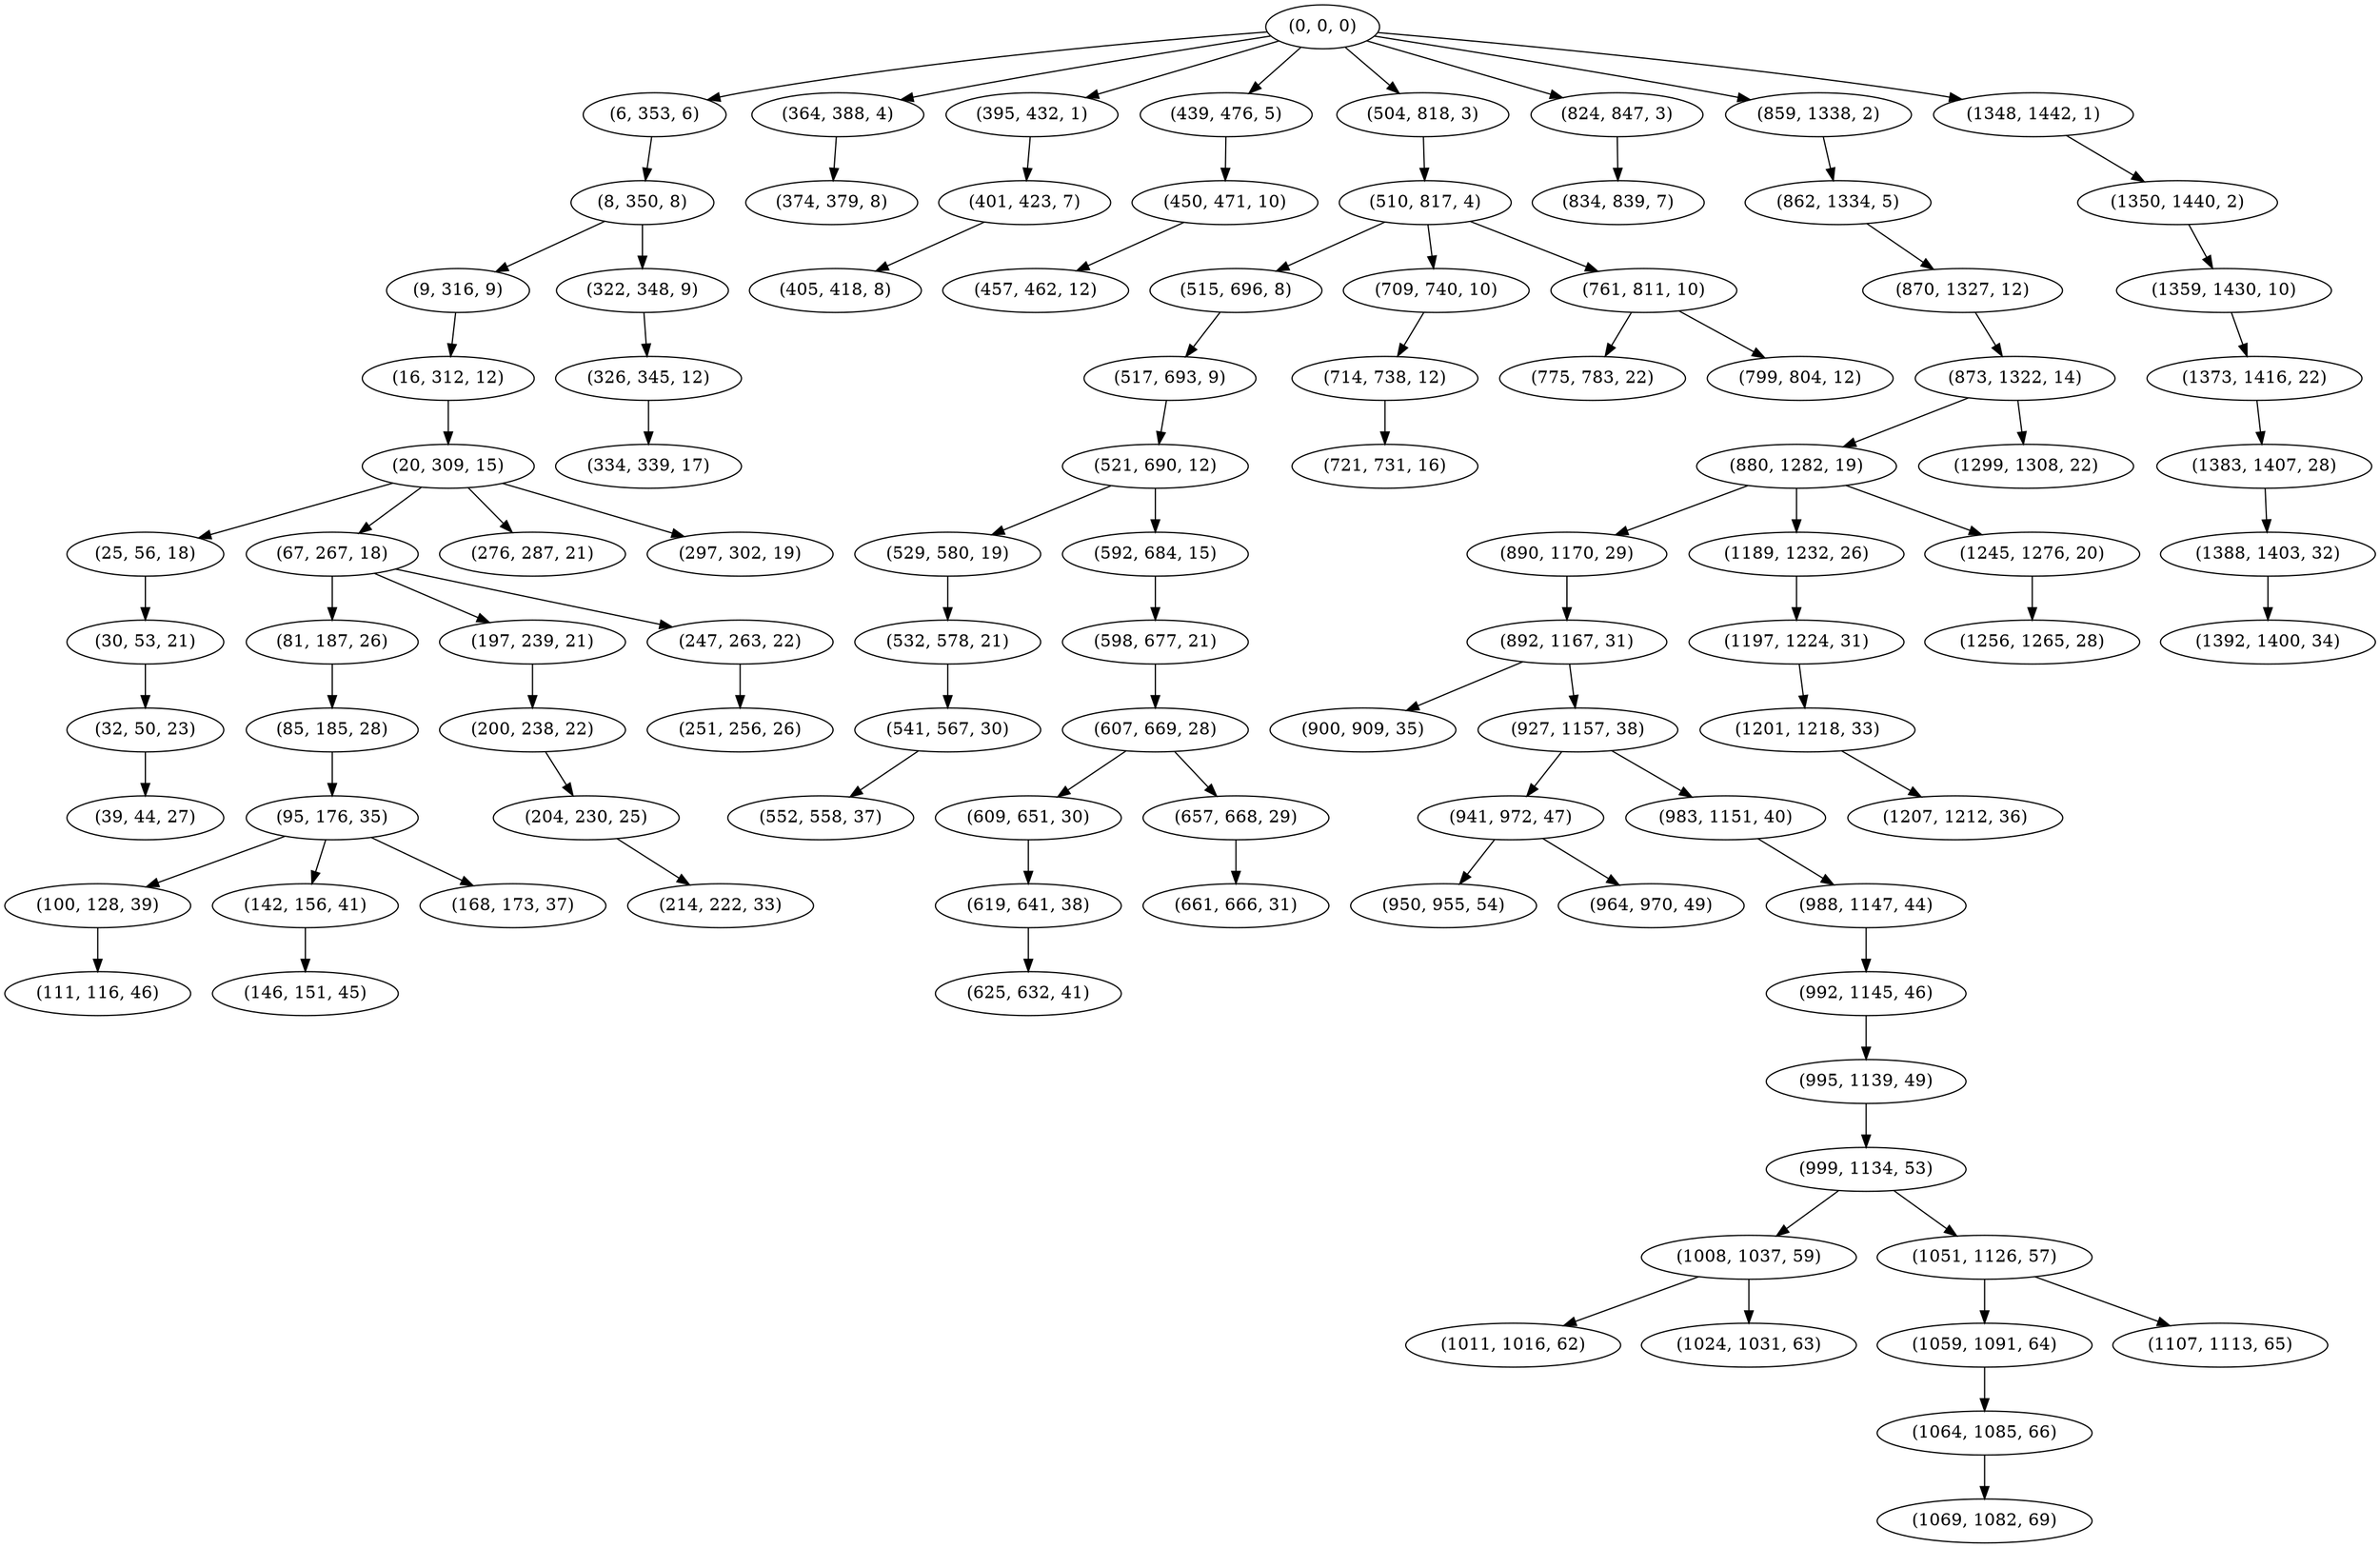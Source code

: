 digraph tree {
    "(0, 0, 0)";
    "(6, 353, 6)";
    "(8, 350, 8)";
    "(9, 316, 9)";
    "(16, 312, 12)";
    "(20, 309, 15)";
    "(25, 56, 18)";
    "(30, 53, 21)";
    "(32, 50, 23)";
    "(39, 44, 27)";
    "(67, 267, 18)";
    "(81, 187, 26)";
    "(85, 185, 28)";
    "(95, 176, 35)";
    "(100, 128, 39)";
    "(111, 116, 46)";
    "(142, 156, 41)";
    "(146, 151, 45)";
    "(168, 173, 37)";
    "(197, 239, 21)";
    "(200, 238, 22)";
    "(204, 230, 25)";
    "(214, 222, 33)";
    "(247, 263, 22)";
    "(251, 256, 26)";
    "(276, 287, 21)";
    "(297, 302, 19)";
    "(322, 348, 9)";
    "(326, 345, 12)";
    "(334, 339, 17)";
    "(364, 388, 4)";
    "(374, 379, 8)";
    "(395, 432, 1)";
    "(401, 423, 7)";
    "(405, 418, 8)";
    "(439, 476, 5)";
    "(450, 471, 10)";
    "(457, 462, 12)";
    "(504, 818, 3)";
    "(510, 817, 4)";
    "(515, 696, 8)";
    "(517, 693, 9)";
    "(521, 690, 12)";
    "(529, 580, 19)";
    "(532, 578, 21)";
    "(541, 567, 30)";
    "(552, 558, 37)";
    "(592, 684, 15)";
    "(598, 677, 21)";
    "(607, 669, 28)";
    "(609, 651, 30)";
    "(619, 641, 38)";
    "(625, 632, 41)";
    "(657, 668, 29)";
    "(661, 666, 31)";
    "(709, 740, 10)";
    "(714, 738, 12)";
    "(721, 731, 16)";
    "(761, 811, 10)";
    "(775, 783, 22)";
    "(799, 804, 12)";
    "(824, 847, 3)";
    "(834, 839, 7)";
    "(859, 1338, 2)";
    "(862, 1334, 5)";
    "(870, 1327, 12)";
    "(873, 1322, 14)";
    "(880, 1282, 19)";
    "(890, 1170, 29)";
    "(892, 1167, 31)";
    "(900, 909, 35)";
    "(927, 1157, 38)";
    "(941, 972, 47)";
    "(950, 955, 54)";
    "(964, 970, 49)";
    "(983, 1151, 40)";
    "(988, 1147, 44)";
    "(992, 1145, 46)";
    "(995, 1139, 49)";
    "(999, 1134, 53)";
    "(1008, 1037, 59)";
    "(1011, 1016, 62)";
    "(1024, 1031, 63)";
    "(1051, 1126, 57)";
    "(1059, 1091, 64)";
    "(1064, 1085, 66)";
    "(1069, 1082, 69)";
    "(1107, 1113, 65)";
    "(1189, 1232, 26)";
    "(1197, 1224, 31)";
    "(1201, 1218, 33)";
    "(1207, 1212, 36)";
    "(1245, 1276, 20)";
    "(1256, 1265, 28)";
    "(1299, 1308, 22)";
    "(1348, 1442, 1)";
    "(1350, 1440, 2)";
    "(1359, 1430, 10)";
    "(1373, 1416, 22)";
    "(1383, 1407, 28)";
    "(1388, 1403, 32)";
    "(1392, 1400, 34)";
    "(0, 0, 0)" -> "(6, 353, 6)";
    "(0, 0, 0)" -> "(364, 388, 4)";
    "(0, 0, 0)" -> "(395, 432, 1)";
    "(0, 0, 0)" -> "(439, 476, 5)";
    "(0, 0, 0)" -> "(504, 818, 3)";
    "(0, 0, 0)" -> "(824, 847, 3)";
    "(0, 0, 0)" -> "(859, 1338, 2)";
    "(0, 0, 0)" -> "(1348, 1442, 1)";
    "(6, 353, 6)" -> "(8, 350, 8)";
    "(8, 350, 8)" -> "(9, 316, 9)";
    "(8, 350, 8)" -> "(322, 348, 9)";
    "(9, 316, 9)" -> "(16, 312, 12)";
    "(16, 312, 12)" -> "(20, 309, 15)";
    "(20, 309, 15)" -> "(25, 56, 18)";
    "(20, 309, 15)" -> "(67, 267, 18)";
    "(20, 309, 15)" -> "(276, 287, 21)";
    "(20, 309, 15)" -> "(297, 302, 19)";
    "(25, 56, 18)" -> "(30, 53, 21)";
    "(30, 53, 21)" -> "(32, 50, 23)";
    "(32, 50, 23)" -> "(39, 44, 27)";
    "(67, 267, 18)" -> "(81, 187, 26)";
    "(67, 267, 18)" -> "(197, 239, 21)";
    "(67, 267, 18)" -> "(247, 263, 22)";
    "(81, 187, 26)" -> "(85, 185, 28)";
    "(85, 185, 28)" -> "(95, 176, 35)";
    "(95, 176, 35)" -> "(100, 128, 39)";
    "(95, 176, 35)" -> "(142, 156, 41)";
    "(95, 176, 35)" -> "(168, 173, 37)";
    "(100, 128, 39)" -> "(111, 116, 46)";
    "(142, 156, 41)" -> "(146, 151, 45)";
    "(197, 239, 21)" -> "(200, 238, 22)";
    "(200, 238, 22)" -> "(204, 230, 25)";
    "(204, 230, 25)" -> "(214, 222, 33)";
    "(247, 263, 22)" -> "(251, 256, 26)";
    "(322, 348, 9)" -> "(326, 345, 12)";
    "(326, 345, 12)" -> "(334, 339, 17)";
    "(364, 388, 4)" -> "(374, 379, 8)";
    "(395, 432, 1)" -> "(401, 423, 7)";
    "(401, 423, 7)" -> "(405, 418, 8)";
    "(439, 476, 5)" -> "(450, 471, 10)";
    "(450, 471, 10)" -> "(457, 462, 12)";
    "(504, 818, 3)" -> "(510, 817, 4)";
    "(510, 817, 4)" -> "(515, 696, 8)";
    "(510, 817, 4)" -> "(709, 740, 10)";
    "(510, 817, 4)" -> "(761, 811, 10)";
    "(515, 696, 8)" -> "(517, 693, 9)";
    "(517, 693, 9)" -> "(521, 690, 12)";
    "(521, 690, 12)" -> "(529, 580, 19)";
    "(521, 690, 12)" -> "(592, 684, 15)";
    "(529, 580, 19)" -> "(532, 578, 21)";
    "(532, 578, 21)" -> "(541, 567, 30)";
    "(541, 567, 30)" -> "(552, 558, 37)";
    "(592, 684, 15)" -> "(598, 677, 21)";
    "(598, 677, 21)" -> "(607, 669, 28)";
    "(607, 669, 28)" -> "(609, 651, 30)";
    "(607, 669, 28)" -> "(657, 668, 29)";
    "(609, 651, 30)" -> "(619, 641, 38)";
    "(619, 641, 38)" -> "(625, 632, 41)";
    "(657, 668, 29)" -> "(661, 666, 31)";
    "(709, 740, 10)" -> "(714, 738, 12)";
    "(714, 738, 12)" -> "(721, 731, 16)";
    "(761, 811, 10)" -> "(775, 783, 22)";
    "(761, 811, 10)" -> "(799, 804, 12)";
    "(824, 847, 3)" -> "(834, 839, 7)";
    "(859, 1338, 2)" -> "(862, 1334, 5)";
    "(862, 1334, 5)" -> "(870, 1327, 12)";
    "(870, 1327, 12)" -> "(873, 1322, 14)";
    "(873, 1322, 14)" -> "(880, 1282, 19)";
    "(873, 1322, 14)" -> "(1299, 1308, 22)";
    "(880, 1282, 19)" -> "(890, 1170, 29)";
    "(880, 1282, 19)" -> "(1189, 1232, 26)";
    "(880, 1282, 19)" -> "(1245, 1276, 20)";
    "(890, 1170, 29)" -> "(892, 1167, 31)";
    "(892, 1167, 31)" -> "(900, 909, 35)";
    "(892, 1167, 31)" -> "(927, 1157, 38)";
    "(927, 1157, 38)" -> "(941, 972, 47)";
    "(927, 1157, 38)" -> "(983, 1151, 40)";
    "(941, 972, 47)" -> "(950, 955, 54)";
    "(941, 972, 47)" -> "(964, 970, 49)";
    "(983, 1151, 40)" -> "(988, 1147, 44)";
    "(988, 1147, 44)" -> "(992, 1145, 46)";
    "(992, 1145, 46)" -> "(995, 1139, 49)";
    "(995, 1139, 49)" -> "(999, 1134, 53)";
    "(999, 1134, 53)" -> "(1008, 1037, 59)";
    "(999, 1134, 53)" -> "(1051, 1126, 57)";
    "(1008, 1037, 59)" -> "(1011, 1016, 62)";
    "(1008, 1037, 59)" -> "(1024, 1031, 63)";
    "(1051, 1126, 57)" -> "(1059, 1091, 64)";
    "(1051, 1126, 57)" -> "(1107, 1113, 65)";
    "(1059, 1091, 64)" -> "(1064, 1085, 66)";
    "(1064, 1085, 66)" -> "(1069, 1082, 69)";
    "(1189, 1232, 26)" -> "(1197, 1224, 31)";
    "(1197, 1224, 31)" -> "(1201, 1218, 33)";
    "(1201, 1218, 33)" -> "(1207, 1212, 36)";
    "(1245, 1276, 20)" -> "(1256, 1265, 28)";
    "(1348, 1442, 1)" -> "(1350, 1440, 2)";
    "(1350, 1440, 2)" -> "(1359, 1430, 10)";
    "(1359, 1430, 10)" -> "(1373, 1416, 22)";
    "(1373, 1416, 22)" -> "(1383, 1407, 28)";
    "(1383, 1407, 28)" -> "(1388, 1403, 32)";
    "(1388, 1403, 32)" -> "(1392, 1400, 34)";
}
